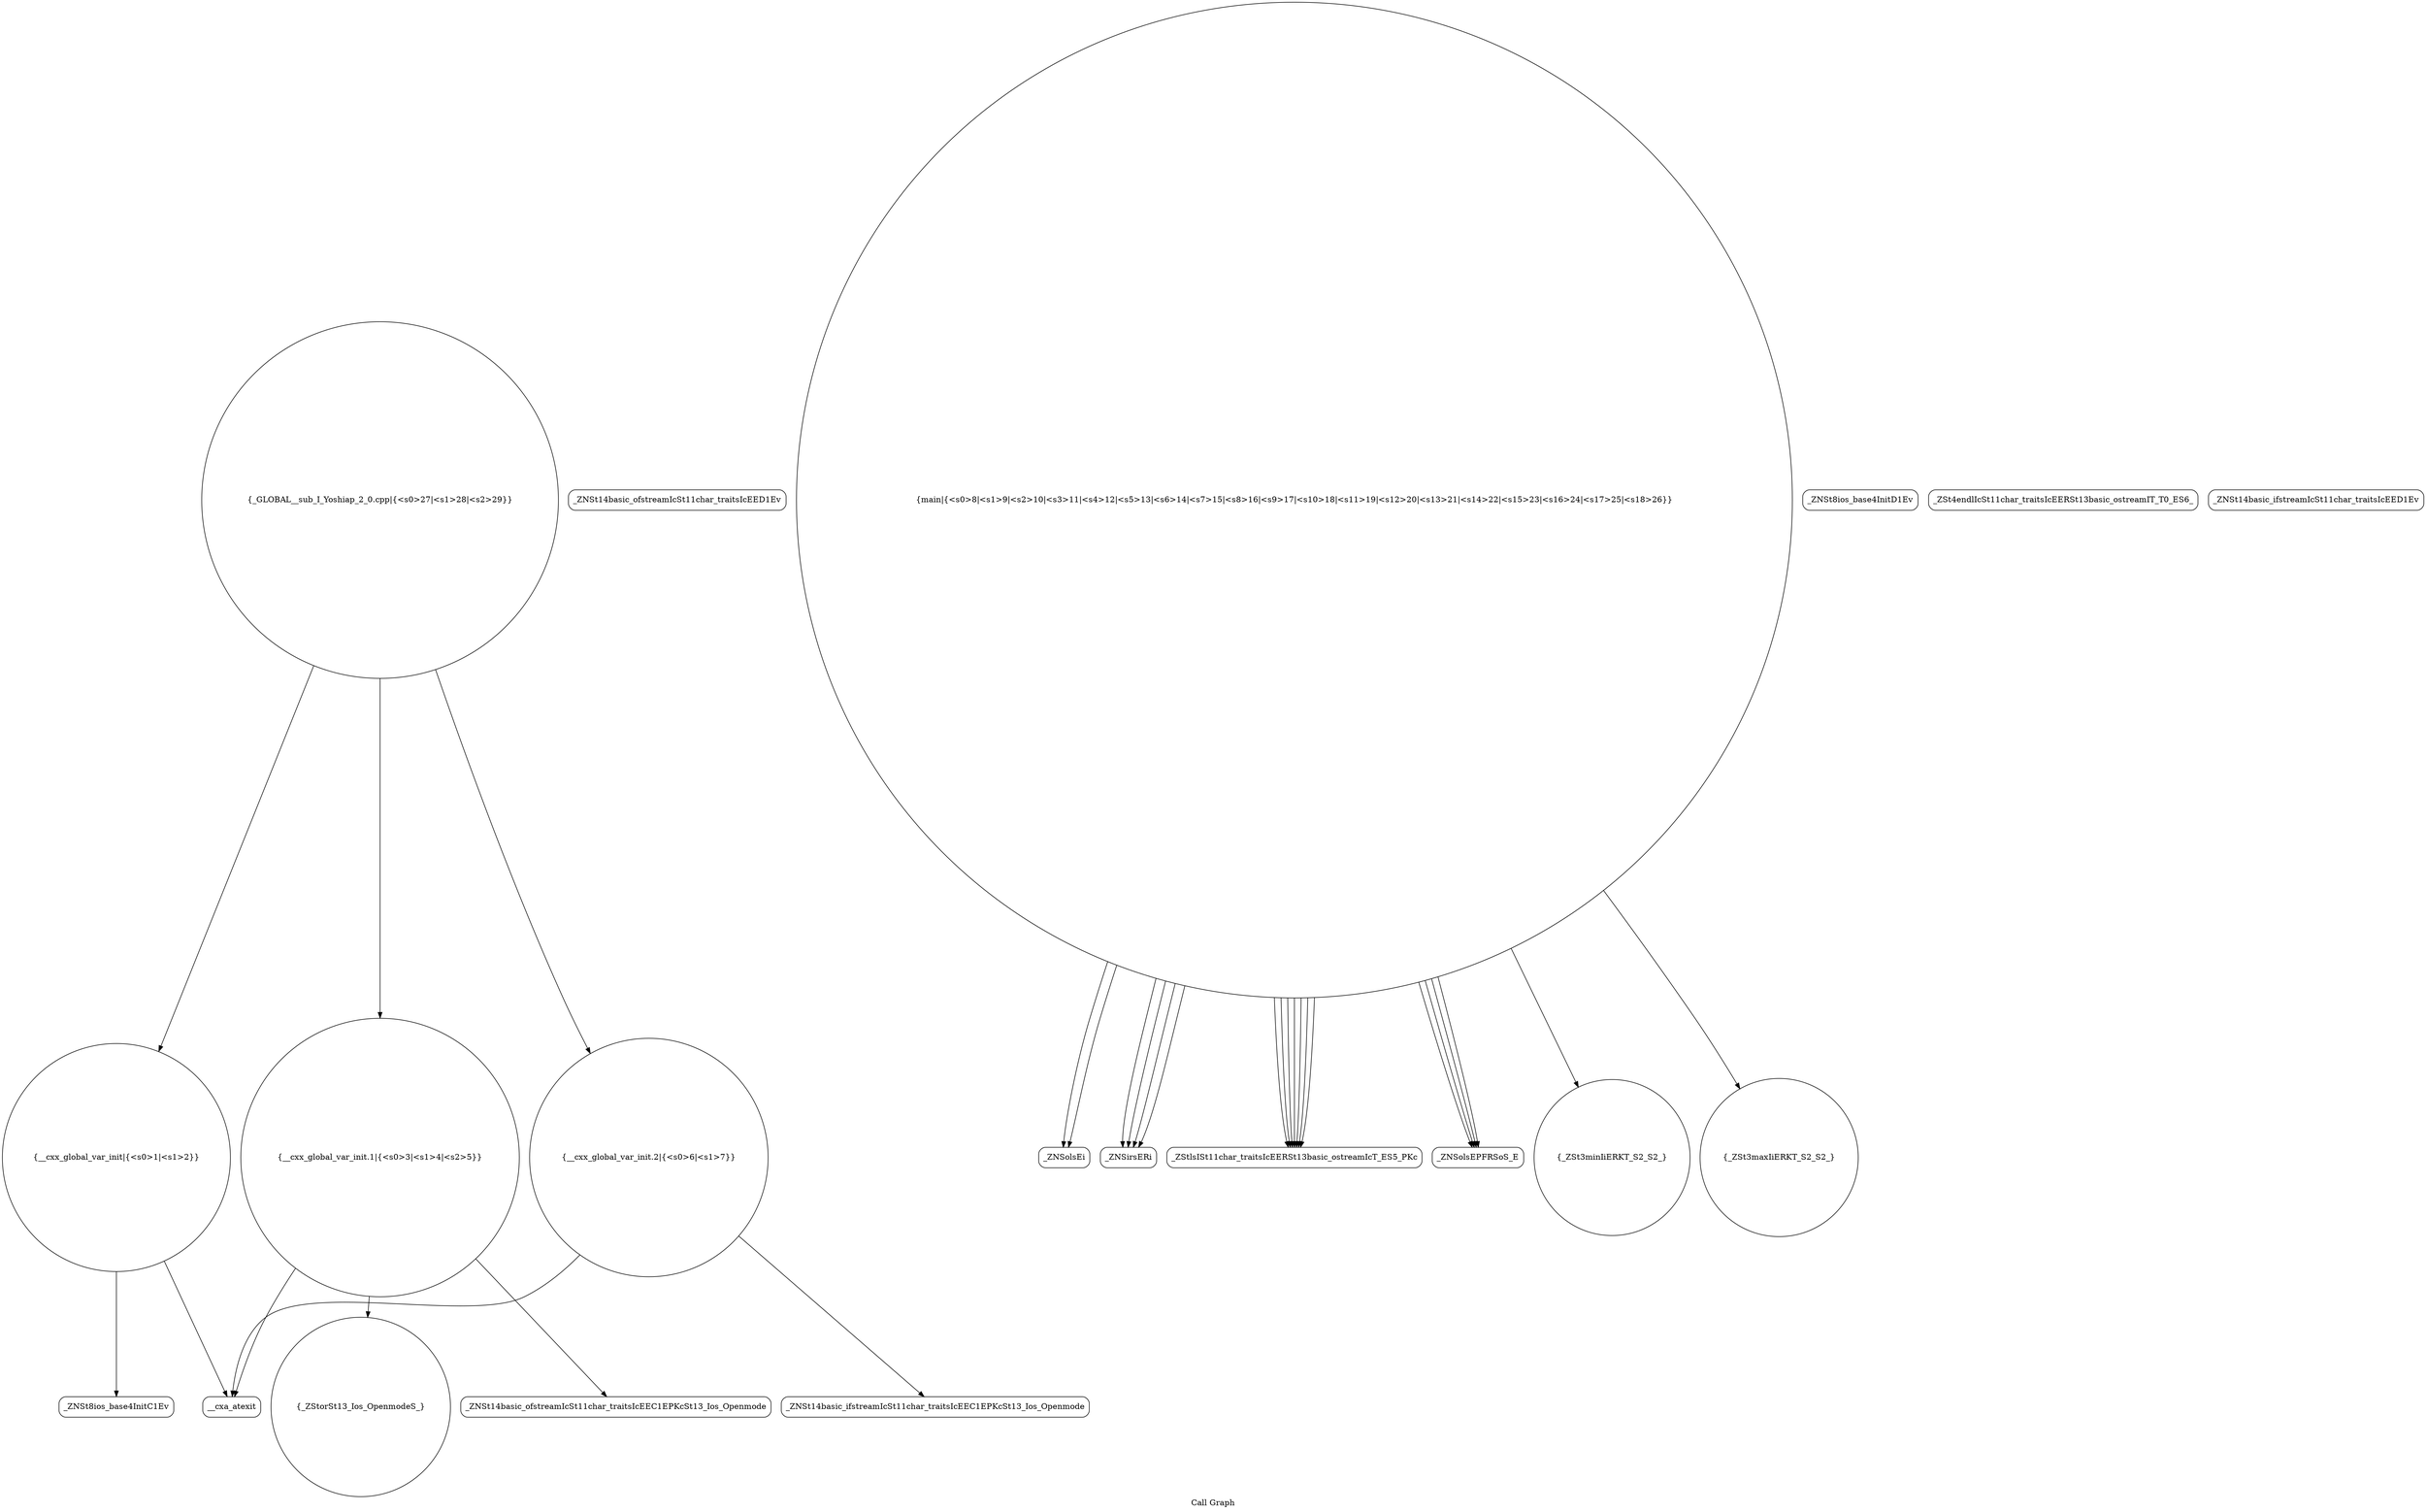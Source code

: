 digraph "Call Graph" {
	label="Call Graph";

	Node0x55aab6d56db0 [shape=record,shape=circle,label="{__cxx_global_var_init|{<s0>1|<s1>2}}"];
	Node0x55aab6d56db0:s0 -> Node0x55aab6d57240[color=black];
	Node0x55aab6d56db0:s1 -> Node0x55aab6d57340[color=black];
	Node0x55aab6d57540 [shape=record,shape=Mrecord,label="{_ZNSt14basic_ofstreamIcSt11char_traitsIcEED1Ev}"];
	Node0x55aab6d578c0 [shape=record,shape=Mrecord,label="{_ZNSolsEi}"];
	Node0x55aab6d572c0 [shape=record,shape=Mrecord,label="{_ZNSt8ios_base4InitD1Ev}"];
	Node0x55aab6d57640 [shape=record,shape=Mrecord,label="{_ZNSt14basic_ifstreamIcSt11char_traitsIcEEC1EPKcSt13_Ios_Openmode}"];
	Node0x55aab6d579c0 [shape=record,shape=Mrecord,label="{_ZSt4endlIcSt11char_traitsIcEERSt13basic_ostreamIT_T0_ES6_}"];
	Node0x55aab6d573c0 [shape=record,shape=circle,label="{__cxx_global_var_init.1|{<s0>3|<s1>4|<s2>5}}"];
	Node0x55aab6d573c0:s0 -> Node0x55aab6d57440[color=black];
	Node0x55aab6d573c0:s1 -> Node0x55aab6d574c0[color=black];
	Node0x55aab6d573c0:s2 -> Node0x55aab6d57340[color=black];
	Node0x55aab6d57740 [shape=record,shape=circle,label="{main|{<s0>8|<s1>9|<s2>10|<s3>11|<s4>12|<s5>13|<s6>14|<s7>15|<s8>16|<s9>17|<s10>18|<s11>19|<s12>20|<s13>21|<s14>22|<s15>23|<s16>24|<s17>25|<s18>26}}"];
	Node0x55aab6d57740:s0 -> Node0x55aab6d577c0[color=black];
	Node0x55aab6d57740:s1 -> Node0x55aab6d57840[color=black];
	Node0x55aab6d57740:s2 -> Node0x55aab6d578c0[color=black];
	Node0x55aab6d57740:s3 -> Node0x55aab6d57940[color=black];
	Node0x55aab6d57740:s4 -> Node0x55aab6d577c0[color=black];
	Node0x55aab6d57740:s5 -> Node0x55aab6d577c0[color=black];
	Node0x55aab6d57740:s6 -> Node0x55aab6d577c0[color=black];
	Node0x55aab6d57740:s7 -> Node0x55aab6d57a40[color=black];
	Node0x55aab6d57740:s8 -> Node0x55aab6d57ac0[color=black];
	Node0x55aab6d57740:s9 -> Node0x55aab6d57840[color=black];
	Node0x55aab6d57740:s10 -> Node0x55aab6d578c0[color=black];
	Node0x55aab6d57740:s11 -> Node0x55aab6d57840[color=black];
	Node0x55aab6d57740:s12 -> Node0x55aab6d57940[color=black];
	Node0x55aab6d57740:s13 -> Node0x55aab6d57840[color=black];
	Node0x55aab6d57740:s14 -> Node0x55aab6d57940[color=black];
	Node0x55aab6d57740:s15 -> Node0x55aab6d57840[color=black];
	Node0x55aab6d57740:s16 -> Node0x55aab6d57840[color=black];
	Node0x55aab6d57740:s17 -> Node0x55aab6d57840[color=black];
	Node0x55aab6d57740:s18 -> Node0x55aab6d57940[color=black];
	Node0x55aab6d57ac0 [shape=record,shape=circle,label="{_ZSt3maxIiERKT_S2_S2_}"];
	Node0x55aab6d574c0 [shape=record,shape=Mrecord,label="{_ZNSt14basic_ofstreamIcSt11char_traitsIcEEC1EPKcSt13_Ios_Openmode}"];
	Node0x55aab6d57840 [shape=record,shape=Mrecord,label="{_ZStlsISt11char_traitsIcEERSt13basic_ostreamIcT_ES5_PKc}"];
	Node0x55aab6d57240 [shape=record,shape=Mrecord,label="{_ZNSt8ios_base4InitC1Ev}"];
	Node0x55aab6d575c0 [shape=record,shape=circle,label="{__cxx_global_var_init.2|{<s0>6|<s1>7}}"];
	Node0x55aab6d575c0:s0 -> Node0x55aab6d57640[color=black];
	Node0x55aab6d575c0:s1 -> Node0x55aab6d57340[color=black];
	Node0x55aab6d57940 [shape=record,shape=Mrecord,label="{_ZNSolsEPFRSoS_E}"];
	Node0x55aab6d57340 [shape=record,shape=Mrecord,label="{__cxa_atexit}"];
	Node0x55aab6d576c0 [shape=record,shape=Mrecord,label="{_ZNSt14basic_ifstreamIcSt11char_traitsIcEED1Ev}"];
	Node0x55aab6d57a40 [shape=record,shape=circle,label="{_ZSt3minIiERKT_S2_S2_}"];
	Node0x55aab6d57440 [shape=record,shape=circle,label="{_ZStorSt13_Ios_OpenmodeS_}"];
	Node0x55aab6d577c0 [shape=record,shape=Mrecord,label="{_ZNSirsERi}"];
	Node0x55aab6d57b40 [shape=record,shape=circle,label="{_GLOBAL__sub_I_Yoshiap_2_0.cpp|{<s0>27|<s1>28|<s2>29}}"];
	Node0x55aab6d57b40:s0 -> Node0x55aab6d56db0[color=black];
	Node0x55aab6d57b40:s1 -> Node0x55aab6d573c0[color=black];
	Node0x55aab6d57b40:s2 -> Node0x55aab6d575c0[color=black];
}
